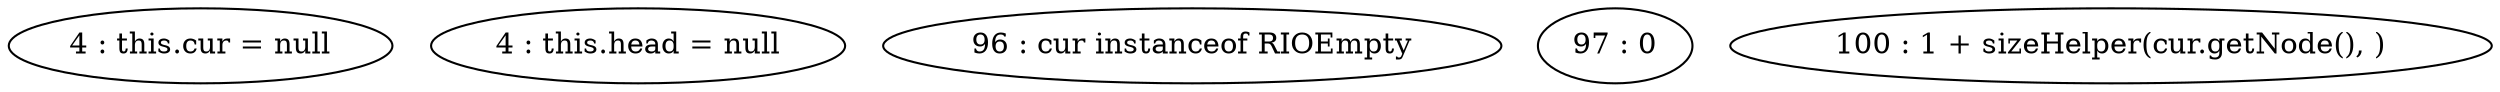 digraph G {
"4 : this.cur = null"
"4 : this.head = null"
"96 : cur instanceof RIOEmpty"
"97 : 0"
"100 : 1 + sizeHelper(cur.getNode(), )"
}